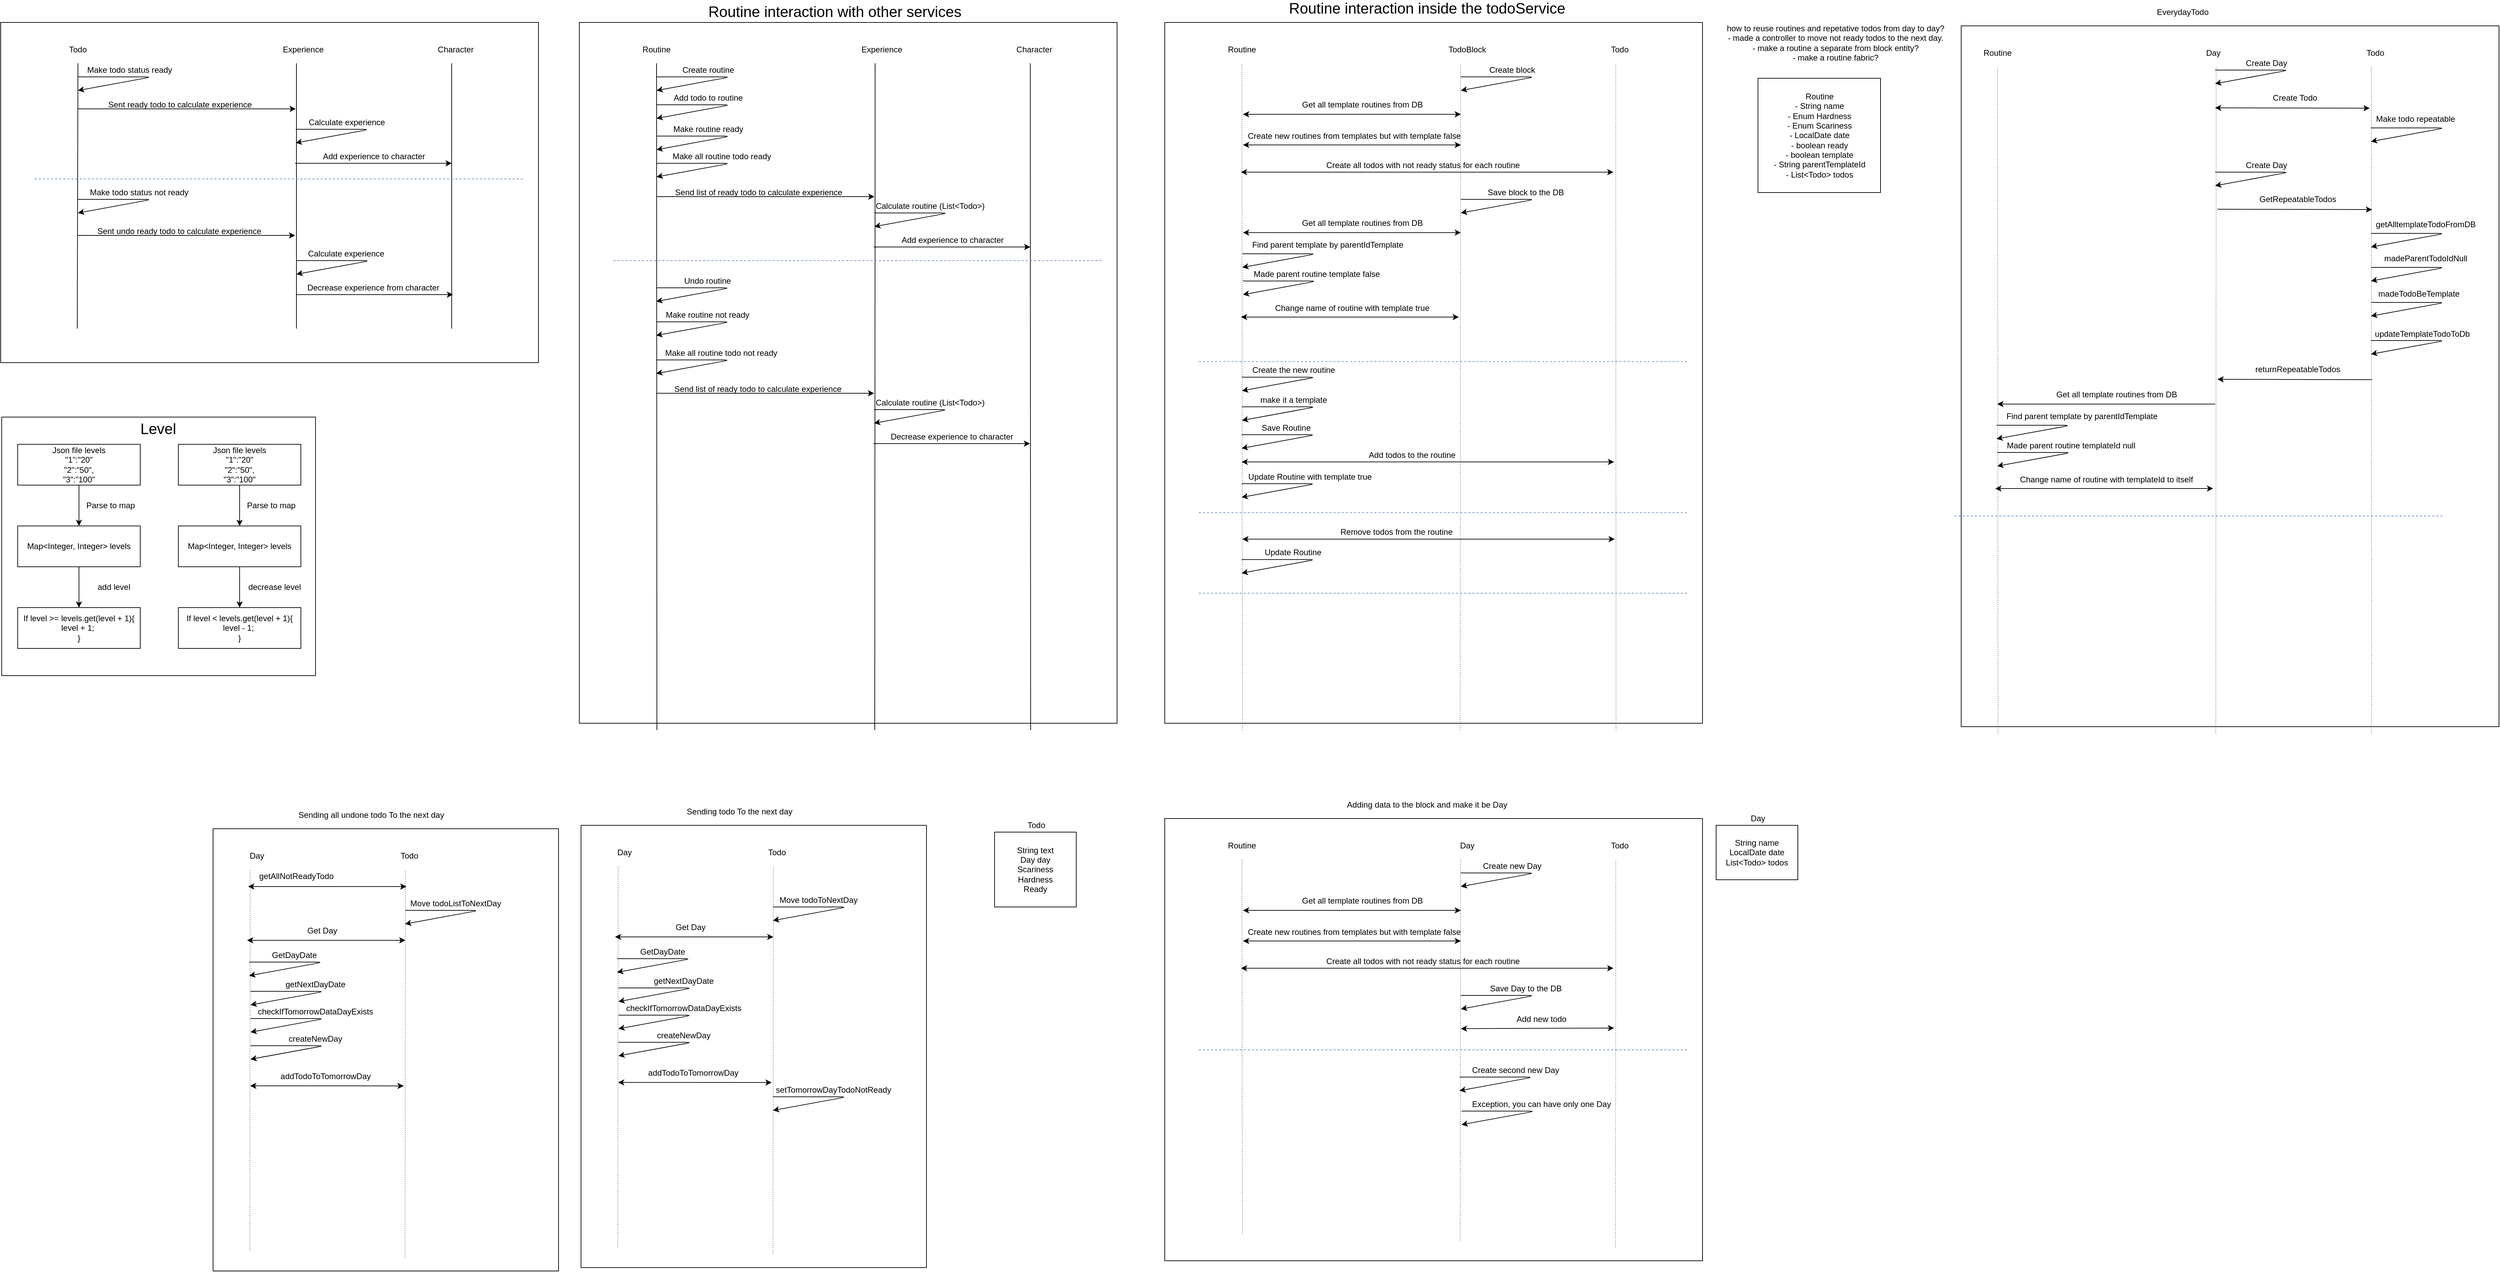 <mxfile version="12.9.5" type="github">
  <diagram id="72BcZR0rlZjfZ5FAyjgI" name="Page-1">
    <mxGraphModel dx="8110" dy="4060" grid="1" gridSize="10" guides="1" tooltips="1" connect="1" arrows="1" fold="1" page="1" pageScale="1" pageWidth="850" pageHeight="1100" math="0" shadow="0">
      <root>
        <mxCell id="0" />
        <mxCell id="1" parent="0" />
        <mxCell id="xvMoqlMjp2rzaihJ2d3--21" value="" style="rounded=0;whiteSpace=wrap;html=1;" parent="1" vertex="1">
          <mxGeometry x="-818.5" y="620" width="461" height="380" as="geometry" />
        </mxCell>
        <mxCell id="khnz0ugkUXOLGg5roT6c-28" value="" style="rounded=0;whiteSpace=wrap;html=1;" parent="1" vertex="1">
          <mxGeometry x="-820" y="40" width="790" height="500" as="geometry" />
        </mxCell>
        <mxCell id="khnz0ugkUXOLGg5roT6c-2" value="" style="endArrow=none;html=1;" parent="1" edge="1">
          <mxGeometry width="50" height="50" relative="1" as="geometry">
            <mxPoint x="-707.5" y="490" as="sourcePoint" />
            <mxPoint x="-706.5" y="100" as="targetPoint" />
          </mxGeometry>
        </mxCell>
        <mxCell id="khnz0ugkUXOLGg5roT6c-3" value="" style="endArrow=none;html=1;" parent="1" edge="1">
          <mxGeometry width="50" height="50" relative="1" as="geometry">
            <mxPoint x="-385.5" y="490" as="sourcePoint" />
            <mxPoint x="-385.5" y="100" as="targetPoint" />
            <Array as="points">
              <mxPoint x="-385.5" y="247" />
            </Array>
          </mxGeometry>
        </mxCell>
        <mxCell id="khnz0ugkUXOLGg5roT6c-4" value="Todo" style="text;html=1;align=center;verticalAlign=middle;resizable=0;points=[];autosize=1;" parent="1" vertex="1">
          <mxGeometry x="-727.5" y="70" width="40" height="20" as="geometry" />
        </mxCell>
        <mxCell id="khnz0ugkUXOLGg5roT6c-5" value="Experience" style="text;html=1;align=center;verticalAlign=middle;resizable=0;points=[];autosize=1;" parent="1" vertex="1">
          <mxGeometry x="-416.5" y="70" width="80" height="20" as="geometry" />
        </mxCell>
        <mxCell id="khnz0ugkUXOLGg5roT6c-6" value="" style="endArrow=classic;html=1;" parent="1" edge="1">
          <mxGeometry width="50" height="50" relative="1" as="geometry">
            <mxPoint x="-706.5" y="167" as="sourcePoint" />
            <mxPoint x="-386.5" y="167" as="targetPoint" />
          </mxGeometry>
        </mxCell>
        <mxCell id="khnz0ugkUXOLGg5roT6c-7" value="Sent ready todo to calculate experience" style="text;html=1;align=center;verticalAlign=middle;resizable=0;points=[];autosize=1;" parent="1" vertex="1">
          <mxGeometry x="-672.5" y="151" width="230" height="20" as="geometry" />
        </mxCell>
        <mxCell id="khnz0ugkUXOLGg5roT6c-8" value="" style="endArrow=classic;html=1;" parent="1" edge="1">
          <mxGeometry width="50" height="50" relative="1" as="geometry">
            <mxPoint x="-386.5" y="197" as="sourcePoint" />
            <mxPoint x="-386.5" y="217" as="targetPoint" />
            <Array as="points">
              <mxPoint x="-277.5" y="197" />
            </Array>
          </mxGeometry>
        </mxCell>
        <mxCell id="khnz0ugkUXOLGg5roT6c-9" value="" style="endArrow=none;html=1;" parent="1" edge="1">
          <mxGeometry width="50" height="50" relative="1" as="geometry">
            <mxPoint x="-157.5" y="490" as="sourcePoint" />
            <mxPoint x="-157.5" y="100" as="targetPoint" />
            <Array as="points">
              <mxPoint x="-157.5" y="247" />
            </Array>
          </mxGeometry>
        </mxCell>
        <mxCell id="khnz0ugkUXOLGg5roT6c-10" value="Character" style="text;html=1;align=center;verticalAlign=middle;resizable=0;points=[];autosize=1;" parent="1" vertex="1">
          <mxGeometry x="-187.5" y="70" width="70" height="20" as="geometry" />
        </mxCell>
        <mxCell id="khnz0ugkUXOLGg5roT6c-11" value="Calculate experience" style="text;html=1;align=center;verticalAlign=middle;resizable=0;points=[];autosize=1;" parent="1" vertex="1">
          <mxGeometry x="-377.5" y="177" width="130" height="20" as="geometry" />
        </mxCell>
        <mxCell id="khnz0ugkUXOLGg5roT6c-12" value="" style="endArrow=classic;html=1;" parent="1" edge="1">
          <mxGeometry width="50" height="50" relative="1" as="geometry">
            <mxPoint x="-387.5" y="247" as="sourcePoint" />
            <mxPoint x="-157.5" y="247" as="targetPoint" />
          </mxGeometry>
        </mxCell>
        <mxCell id="khnz0ugkUXOLGg5roT6c-13" value="Add experience to character" style="text;html=1;align=center;verticalAlign=middle;resizable=0;points=[];autosize=1;" parent="1" vertex="1">
          <mxGeometry x="-357.5" y="227" width="170" height="20" as="geometry" />
        </mxCell>
        <mxCell id="khnz0ugkUXOLGg5roT6c-14" value="" style="endArrow=classic;html=1;" parent="1" edge="1">
          <mxGeometry width="50" height="50" relative="1" as="geometry">
            <mxPoint x="-707.5" y="353" as="sourcePoint" />
            <mxPoint x="-387.5" y="353" as="targetPoint" />
          </mxGeometry>
        </mxCell>
        <mxCell id="khnz0ugkUXOLGg5roT6c-15" value="Sent undo ready todo to calculate experience" style="text;html=1;align=center;verticalAlign=middle;resizable=0;points=[];autosize=1;" parent="1" vertex="1">
          <mxGeometry x="-688.5" y="337" width="260" height="20" as="geometry" />
        </mxCell>
        <mxCell id="khnz0ugkUXOLGg5roT6c-16" value="" style="endArrow=classic;html=1;" parent="1" edge="1">
          <mxGeometry width="50" height="50" relative="1" as="geometry">
            <mxPoint x="-385.5" y="390" as="sourcePoint" />
            <mxPoint x="-385.5" y="410" as="targetPoint" />
            <Array as="points">
              <mxPoint x="-276.5" y="390" />
            </Array>
          </mxGeometry>
        </mxCell>
        <mxCell id="khnz0ugkUXOLGg5roT6c-17" value="Calculate experience" style="text;html=1;align=center;verticalAlign=middle;resizable=0;points=[];autosize=1;" parent="1" vertex="1">
          <mxGeometry x="-378.5" y="370" width="130" height="20" as="geometry" />
        </mxCell>
        <mxCell id="khnz0ugkUXOLGg5roT6c-18" value="" style="endArrow=classic;html=1;" parent="1" edge="1">
          <mxGeometry width="50" height="50" relative="1" as="geometry">
            <mxPoint x="-386.5" y="440" as="sourcePoint" />
            <mxPoint x="-155.5" y="440" as="targetPoint" />
          </mxGeometry>
        </mxCell>
        <mxCell id="khnz0ugkUXOLGg5roT6c-19" value="Decrease experience from character" style="text;html=1;align=center;verticalAlign=middle;resizable=0;points=[];autosize=1;" parent="1" vertex="1">
          <mxGeometry x="-378.5" y="420" width="210" height="20" as="geometry" />
        </mxCell>
        <mxCell id="khnz0ugkUXOLGg5roT6c-20" value="Make todo status ready" style="text;html=1;align=center;verticalAlign=middle;resizable=0;points=[];autosize=1;" parent="1" vertex="1">
          <mxGeometry x="-701.5" y="100" width="140" height="20" as="geometry" />
        </mxCell>
        <mxCell id="khnz0ugkUXOLGg5roT6c-21" value="" style="endArrow=classic;html=1;" parent="1" edge="1">
          <mxGeometry width="50" height="50" relative="1" as="geometry">
            <mxPoint x="-706.5" y="120" as="sourcePoint" />
            <mxPoint x="-706.5" y="140" as="targetPoint" />
            <Array as="points">
              <mxPoint x="-597.5" y="120" />
            </Array>
          </mxGeometry>
        </mxCell>
        <mxCell id="khnz0ugkUXOLGg5roT6c-22" value="Make todo status not ready" style="text;html=1;align=center;verticalAlign=middle;resizable=0;points=[];autosize=1;" parent="1" vertex="1">
          <mxGeometry x="-697.5" y="280" width="160" height="20" as="geometry" />
        </mxCell>
        <mxCell id="khnz0ugkUXOLGg5roT6c-23" value="" style="endArrow=classic;html=1;" parent="1" edge="1">
          <mxGeometry width="50" height="50" relative="1" as="geometry">
            <mxPoint x="-706.5" y="300" as="sourcePoint" />
            <mxPoint x="-706.5" y="320" as="targetPoint" />
            <Array as="points">
              <mxPoint x="-597.5" y="300" />
            </Array>
          </mxGeometry>
        </mxCell>
        <mxCell id="khnz0ugkUXOLGg5roT6c-24" value="" style="endArrow=none;dashed=1;html=1;fillColor=#dae8fc;strokeColor=#6c8ebf;" parent="1" edge="1">
          <mxGeometry width="50" height="50" relative="1" as="geometry">
            <mxPoint x="-770" y="270" as="sourcePoint" />
            <mxPoint x="-50" y="270" as="targetPoint" />
          </mxGeometry>
        </mxCell>
        <mxCell id="xvMoqlMjp2rzaihJ2d3--9" value="" style="edgeStyle=orthogonalEdgeStyle;rounded=0;orthogonalLoop=1;jettySize=auto;html=1;" parent="1" source="xvMoqlMjp2rzaihJ2d3--1" target="xvMoqlMjp2rzaihJ2d3--5" edge="1">
          <mxGeometry relative="1" as="geometry" />
        </mxCell>
        <mxCell id="xvMoqlMjp2rzaihJ2d3--1" value="Map&amp;lt;Integer, Integer&amp;gt; levels" style="rounded=0;whiteSpace=wrap;html=1;" parent="1" vertex="1">
          <mxGeometry x="-795" y="780" width="180" height="60" as="geometry" />
        </mxCell>
        <mxCell id="xvMoqlMjp2rzaihJ2d3--4" value="&lt;font style=&quot;font-size: 22px&quot;&gt;Level&lt;/font&gt;" style="text;html=1;align=center;verticalAlign=middle;resizable=0;points=[];autosize=1;" parent="1" vertex="1">
          <mxGeometry x="-624" y="628" width="70" height="20" as="geometry" />
        </mxCell>
        <mxCell id="xvMoqlMjp2rzaihJ2d3--5" value="If level &amp;gt;= levels.get(level + 1){&lt;br&gt;level + 1;&amp;nbsp;&lt;br&gt;}" style="rounded=0;whiteSpace=wrap;html=1;" parent="1" vertex="1">
          <mxGeometry x="-795" y="900" width="180" height="60" as="geometry" />
        </mxCell>
        <mxCell id="xvMoqlMjp2rzaihJ2d3--7" value="" style="edgeStyle=orthogonalEdgeStyle;rounded=0;orthogonalLoop=1;jettySize=auto;html=1;" parent="1" source="xvMoqlMjp2rzaihJ2d3--6" target="xvMoqlMjp2rzaihJ2d3--1" edge="1">
          <mxGeometry relative="1" as="geometry" />
        </mxCell>
        <mxCell id="xvMoqlMjp2rzaihJ2d3--6" value="Json file levels&lt;br&gt;&quot;1&quot;:&quot;20&quot;&lt;br&gt;&quot;2&quot;:&quot;50&quot;,&lt;br&gt;&quot;3&quot;:&quot;100&quot;" style="rounded=0;whiteSpace=wrap;html=1;" parent="1" vertex="1">
          <mxGeometry x="-795" y="660" width="180" height="60" as="geometry" />
        </mxCell>
        <mxCell id="xvMoqlMjp2rzaihJ2d3--8" value="Parse to map" style="text;html=1;align=center;verticalAlign=middle;resizable=0;points=[];autosize=1;" parent="1" vertex="1">
          <mxGeometry x="-704.5" y="740" width="90" height="20" as="geometry" />
        </mxCell>
        <mxCell id="xvMoqlMjp2rzaihJ2d3--11" value="add level" style="text;html=1;align=center;verticalAlign=middle;resizable=0;points=[];autosize=1;" parent="1" vertex="1">
          <mxGeometry x="-684" y="860" width="60" height="20" as="geometry" />
        </mxCell>
        <mxCell id="xvMoqlMjp2rzaihJ2d3--12" value="" style="edgeStyle=orthogonalEdgeStyle;rounded=0;orthogonalLoop=1;jettySize=auto;html=1;" parent="1" source="xvMoqlMjp2rzaihJ2d3--13" target="xvMoqlMjp2rzaihJ2d3--15" edge="1">
          <mxGeometry relative="1" as="geometry" />
        </mxCell>
        <mxCell id="xvMoqlMjp2rzaihJ2d3--13" value="Map&amp;lt;Integer, Integer&amp;gt; levels" style="rounded=0;whiteSpace=wrap;html=1;" parent="1" vertex="1">
          <mxGeometry x="-559" y="780" width="180" height="60" as="geometry" />
        </mxCell>
        <mxCell id="xvMoqlMjp2rzaihJ2d3--15" value="If level &amp;lt; levels.get(level + 1){&lt;br&gt;level - 1;&amp;nbsp;&lt;br&gt;}" style="rounded=0;whiteSpace=wrap;html=1;" parent="1" vertex="1">
          <mxGeometry x="-559" y="900" width="180" height="60" as="geometry" />
        </mxCell>
        <mxCell id="xvMoqlMjp2rzaihJ2d3--16" value="" style="edgeStyle=orthogonalEdgeStyle;rounded=0;orthogonalLoop=1;jettySize=auto;html=1;" parent="1" source="xvMoqlMjp2rzaihJ2d3--17" target="xvMoqlMjp2rzaihJ2d3--13" edge="1">
          <mxGeometry relative="1" as="geometry" />
        </mxCell>
        <mxCell id="xvMoqlMjp2rzaihJ2d3--17" value="Json file levels&lt;br&gt;&quot;1&quot;:&quot;20&quot;&lt;br&gt;&quot;2&quot;:&quot;50&quot;,&lt;br&gt;&quot;3&quot;:&quot;100&quot;" style="rounded=0;whiteSpace=wrap;html=1;" parent="1" vertex="1">
          <mxGeometry x="-559" y="660" width="180" height="60" as="geometry" />
        </mxCell>
        <mxCell id="xvMoqlMjp2rzaihJ2d3--18" value="Parse to map" style="text;html=1;align=center;verticalAlign=middle;resizable=0;points=[];autosize=1;" parent="1" vertex="1">
          <mxGeometry x="-468.5" y="740" width="90" height="20" as="geometry" />
        </mxCell>
        <mxCell id="xvMoqlMjp2rzaihJ2d3--19" value="decrease level" style="text;html=1;align=center;verticalAlign=middle;resizable=0;points=[];autosize=1;" parent="1" vertex="1">
          <mxGeometry x="-463" y="860" width="90" height="20" as="geometry" />
        </mxCell>
        <mxCell id="xvMoqlMjp2rzaihJ2d3--22" value="&lt;div&gt;how to reuse routines and repetative todos from day to day? &lt;br&gt;&lt;/div&gt;&lt;div&gt;- made a controller to move not ready todos to the next day.&lt;/div&gt;&lt;div&gt;- make a routine a separate from block entity? &lt;br&gt;&lt;/div&gt;&lt;div&gt;- make a routine fabric? &lt;br&gt;&lt;/div&gt;" style="text;html=1;align=center;verticalAlign=middle;resizable=0;points=[];autosize=1;" parent="1" vertex="1">
          <mxGeometry x="1710" y="40" width="330" height="60" as="geometry" />
        </mxCell>
        <mxCell id="MWekD1bT6eHtkvow1qM9-3" value="" style="rounded=0;whiteSpace=wrap;html=1;" parent="1" vertex="1">
          <mxGeometry x="30" y="40" width="790" height="1030" as="geometry" />
        </mxCell>
        <mxCell id="MWekD1bT6eHtkvow1qM9-4" value="" style="endArrow=none;html=1;" parent="1" edge="1">
          <mxGeometry width="50" height="50" relative="1" as="geometry">
            <mxPoint x="144" y="1080" as="sourcePoint" />
            <mxPoint x="143.5" y="100" as="targetPoint" />
          </mxGeometry>
        </mxCell>
        <mxCell id="MWekD1bT6eHtkvow1qM9-5" value="" style="endArrow=none;html=1;" parent="1" edge="1">
          <mxGeometry width="50" height="50" relative="1" as="geometry">
            <mxPoint x="464" y="1080" as="sourcePoint" />
            <mxPoint x="464.5" y="100" as="targetPoint" />
            <Array as="points">
              <mxPoint x="464.5" y="247" />
            </Array>
          </mxGeometry>
        </mxCell>
        <mxCell id="MWekD1bT6eHtkvow1qM9-6" value="Routine" style="text;html=1;align=center;verticalAlign=middle;resizable=0;points=[];autosize=1;" parent="1" vertex="1">
          <mxGeometry x="112.5" y="70" width="60" height="20" as="geometry" />
        </mxCell>
        <mxCell id="MWekD1bT6eHtkvow1qM9-7" value="Experience" style="text;html=1;align=center;verticalAlign=middle;resizable=0;points=[];autosize=1;" parent="1" vertex="1">
          <mxGeometry x="433.5" y="70" width="80" height="20" as="geometry" />
        </mxCell>
        <mxCell id="MWekD1bT6eHtkvow1qM9-8" value="" style="endArrow=classic;html=1;" parent="1" edge="1">
          <mxGeometry width="50" height="50" relative="1" as="geometry">
            <mxPoint x="143.5" y="296" as="sourcePoint" />
            <mxPoint x="463.5" y="296" as="targetPoint" />
          </mxGeometry>
        </mxCell>
        <mxCell id="MWekD1bT6eHtkvow1qM9-9" value="Send list of ready todo to calculate experience" style="text;html=1;align=center;verticalAlign=middle;resizable=0;points=[];autosize=1;" parent="1" vertex="1">
          <mxGeometry x="167.5" y="280" width="250" height="20" as="geometry" />
        </mxCell>
        <mxCell id="MWekD1bT6eHtkvow1qM9-10" value="" style="endArrow=classic;html=1;" parent="1" edge="1">
          <mxGeometry width="50" height="50" relative="1" as="geometry">
            <mxPoint x="463.5" y="320" as="sourcePoint" />
            <mxPoint x="463.5" y="340" as="targetPoint" />
            <Array as="points">
              <mxPoint x="572.5" y="320" />
            </Array>
          </mxGeometry>
        </mxCell>
        <mxCell id="MWekD1bT6eHtkvow1qM9-11" value="" style="endArrow=none;html=1;" parent="1" edge="1">
          <mxGeometry width="50" height="50" relative="1" as="geometry">
            <mxPoint x="693" y="1080" as="sourcePoint" />
            <mxPoint x="692.5" y="100" as="targetPoint" />
            <Array as="points">
              <mxPoint x="692.5" y="247" />
            </Array>
          </mxGeometry>
        </mxCell>
        <mxCell id="MWekD1bT6eHtkvow1qM9-12" value="Character" style="text;html=1;align=center;verticalAlign=middle;resizable=0;points=[];autosize=1;" parent="1" vertex="1">
          <mxGeometry x="662.5" y="70" width="70" height="20" as="geometry" />
        </mxCell>
        <mxCell id="MWekD1bT6eHtkvow1qM9-13" value="Calculate routine (List&amp;lt;Todo&amp;gt;)" style="text;html=1;align=center;verticalAlign=middle;resizable=0;points=[];autosize=1;" parent="1" vertex="1">
          <mxGeometry x="460" y="300" width="170" height="20" as="geometry" />
        </mxCell>
        <mxCell id="MWekD1bT6eHtkvow1qM9-14" value="" style="endArrow=classic;html=1;" parent="1" edge="1">
          <mxGeometry width="50" height="50" relative="1" as="geometry">
            <mxPoint x="462.5" y="370" as="sourcePoint" />
            <mxPoint x="692.5" y="370" as="targetPoint" />
          </mxGeometry>
        </mxCell>
        <mxCell id="MWekD1bT6eHtkvow1qM9-15" value="Add experience to character" style="text;html=1;align=center;verticalAlign=middle;resizable=0;points=[];autosize=1;" parent="1" vertex="1">
          <mxGeometry x="492.5" y="350" width="170" height="20" as="geometry" />
        </mxCell>
        <mxCell id="MWekD1bT6eHtkvow1qM9-22" value="Create routine" style="text;html=1;align=center;verticalAlign=middle;resizable=0;points=[];autosize=1;" parent="1" vertex="1">
          <mxGeometry x="173.5" y="100" width="90" height="20" as="geometry" />
        </mxCell>
        <mxCell id="MWekD1bT6eHtkvow1qM9-23" value="" style="endArrow=classic;html=1;" parent="1" edge="1">
          <mxGeometry width="50" height="50" relative="1" as="geometry">
            <mxPoint x="143.5" y="120" as="sourcePoint" />
            <mxPoint x="143.5" y="140" as="targetPoint" />
            <Array as="points">
              <mxPoint x="252.5" y="120" />
            </Array>
          </mxGeometry>
        </mxCell>
        <mxCell id="MWekD1bT6eHtkvow1qM9-27" value="Add todo to routine" style="text;html=1;align=center;verticalAlign=middle;resizable=0;points=[];autosize=1;" parent="1" vertex="1">
          <mxGeometry x="163.5" y="141" width="110" height="20" as="geometry" />
        </mxCell>
        <mxCell id="MWekD1bT6eHtkvow1qM9-28" value="" style="endArrow=classic;html=1;" parent="1" edge="1">
          <mxGeometry width="50" height="50" relative="1" as="geometry">
            <mxPoint x="143.5" y="161" as="sourcePoint" />
            <mxPoint x="143.5" y="181" as="targetPoint" />
            <Array as="points">
              <mxPoint x="252.5" y="161" />
            </Array>
          </mxGeometry>
        </mxCell>
        <mxCell id="MWekD1bT6eHtkvow1qM9-29" value="Make routine ready" style="text;html=1;align=center;verticalAlign=middle;resizable=0;points=[];autosize=1;" parent="1" vertex="1">
          <mxGeometry x="163.5" y="187" width="110" height="20" as="geometry" />
        </mxCell>
        <mxCell id="MWekD1bT6eHtkvow1qM9-30" value="" style="endArrow=classic;html=1;" parent="1" edge="1">
          <mxGeometry width="50" height="50" relative="1" as="geometry">
            <mxPoint x="143.5" y="207" as="sourcePoint" />
            <mxPoint x="143.5" y="227" as="targetPoint" />
            <Array as="points">
              <mxPoint x="252.5" y="207" />
            </Array>
          </mxGeometry>
        </mxCell>
        <mxCell id="MWekD1bT6eHtkvow1qM9-31" value="" style="endArrow=classic;html=1;" parent="1" edge="1">
          <mxGeometry width="50" height="50" relative="1" as="geometry">
            <mxPoint x="143.5" y="247" as="sourcePoint" />
            <mxPoint x="143.5" y="267" as="targetPoint" />
            <Array as="points">
              <mxPoint x="252.5" y="247" />
            </Array>
          </mxGeometry>
        </mxCell>
        <mxCell id="MWekD1bT6eHtkvow1qM9-32" value="Make all routine todo ready" style="text;html=1;align=center;verticalAlign=middle;resizable=0;points=[];autosize=1;" parent="1" vertex="1">
          <mxGeometry x="163.5" y="227" width="150" height="20" as="geometry" />
        </mxCell>
        <mxCell id="MWekD1bT6eHtkvow1qM9-37" value="" style="endArrow=none;dashed=1;html=1;fillColor=#dae8fc;strokeColor=#6c8ebf;" parent="1" edge="1">
          <mxGeometry width="50" height="50" relative="1" as="geometry">
            <mxPoint x="80" y="390" as="sourcePoint" />
            <mxPoint x="800" y="390" as="targetPoint" />
          </mxGeometry>
        </mxCell>
        <mxCell id="MWekD1bT6eHtkvow1qM9-42" value="" style="endArrow=classic;html=1;" parent="1" edge="1">
          <mxGeometry width="50" height="50" relative="1" as="geometry">
            <mxPoint x="143" y="585" as="sourcePoint" />
            <mxPoint x="463" y="585" as="targetPoint" />
          </mxGeometry>
        </mxCell>
        <mxCell id="MWekD1bT6eHtkvow1qM9-43" value="Send list of ready todo to calculate experience" style="text;html=1;align=center;verticalAlign=middle;resizable=0;points=[];autosize=1;" parent="1" vertex="1">
          <mxGeometry x="167" y="569" width="250" height="20" as="geometry" />
        </mxCell>
        <mxCell id="MWekD1bT6eHtkvow1qM9-44" value="" style="endArrow=classic;html=1;" parent="1" edge="1">
          <mxGeometry width="50" height="50" relative="1" as="geometry">
            <mxPoint x="463" y="609" as="sourcePoint" />
            <mxPoint x="463" y="629" as="targetPoint" />
            <Array as="points">
              <mxPoint x="572" y="609" />
            </Array>
          </mxGeometry>
        </mxCell>
        <mxCell id="MWekD1bT6eHtkvow1qM9-45" value="Calculate routine (List&amp;lt;Todo&amp;gt;)" style="text;html=1;align=center;verticalAlign=middle;resizable=0;points=[];autosize=1;" parent="1" vertex="1">
          <mxGeometry x="459.5" y="589" width="170" height="20" as="geometry" />
        </mxCell>
        <mxCell id="MWekD1bT6eHtkvow1qM9-46" value="" style="endArrow=classic;html=1;" parent="1" edge="1">
          <mxGeometry width="50" height="50" relative="1" as="geometry">
            <mxPoint x="462" y="659" as="sourcePoint" />
            <mxPoint x="692" y="659" as="targetPoint" />
          </mxGeometry>
        </mxCell>
        <mxCell id="MWekD1bT6eHtkvow1qM9-47" value="Decrease experience to character" style="text;html=1;align=center;verticalAlign=middle;resizable=0;points=[];autosize=1;" parent="1" vertex="1">
          <mxGeometry x="482" y="639" width="190" height="20" as="geometry" />
        </mxCell>
        <mxCell id="MWekD1bT6eHtkvow1qM9-48" value="Undo routine" style="text;html=1;align=center;verticalAlign=middle;resizable=0;points=[];autosize=1;" parent="1" vertex="1">
          <mxGeometry x="178" y="410" width="80" height="20" as="geometry" />
        </mxCell>
        <mxCell id="MWekD1bT6eHtkvow1qM9-49" value="" style="endArrow=classic;html=1;" parent="1" edge="1">
          <mxGeometry width="50" height="50" relative="1" as="geometry">
            <mxPoint x="143" y="430" as="sourcePoint" />
            <mxPoint x="143" y="450" as="targetPoint" />
            <Array as="points">
              <mxPoint x="252" y="430" />
            </Array>
          </mxGeometry>
        </mxCell>
        <mxCell id="MWekD1bT6eHtkvow1qM9-52" value="Make routine not ready" style="text;html=1;align=center;verticalAlign=middle;resizable=0;points=[];autosize=1;" parent="1" vertex="1">
          <mxGeometry x="153" y="460" width="130" height="20" as="geometry" />
        </mxCell>
        <mxCell id="MWekD1bT6eHtkvow1qM9-53" value="" style="endArrow=classic;html=1;" parent="1" edge="1">
          <mxGeometry width="50" height="50" relative="1" as="geometry">
            <mxPoint x="143" y="480" as="sourcePoint" />
            <mxPoint x="143" y="500" as="targetPoint" />
            <Array as="points">
              <mxPoint x="252" y="480" />
            </Array>
          </mxGeometry>
        </mxCell>
        <mxCell id="MWekD1bT6eHtkvow1qM9-54" value="" style="endArrow=classic;html=1;" parent="1" edge="1">
          <mxGeometry width="50" height="50" relative="1" as="geometry">
            <mxPoint x="143" y="536" as="sourcePoint" />
            <mxPoint x="143" y="556" as="targetPoint" />
            <Array as="points">
              <mxPoint x="252" y="536" />
            </Array>
          </mxGeometry>
        </mxCell>
        <mxCell id="MWekD1bT6eHtkvow1qM9-55" value="Make all routine todo not ready" style="text;html=1;align=center;verticalAlign=middle;resizable=0;points=[];autosize=1;" parent="1" vertex="1">
          <mxGeometry x="153" y="516" width="170" height="20" as="geometry" />
        </mxCell>
        <mxCell id="wB2bhxwX2nH6gLjDxcvd-1" value="&lt;div&gt;Routine&lt;/div&gt;&lt;div&gt;- String name&lt;/div&gt;&lt;div&gt;- Enum Hardness&lt;/div&gt;&lt;div&gt;- Enum Scariness&lt;/div&gt;&lt;div&gt;- LocalDate date&lt;br&gt;&lt;/div&gt;&lt;div&gt;- boolean ready&lt;/div&gt;&lt;div&gt;- boolean template&lt;/div&gt;&lt;div&gt;- String parentTemplateId&lt;br&gt;&lt;/div&gt;&lt;div&gt;- List&amp;lt;Todo&amp;gt; todos&lt;br&gt;&lt;/div&gt;" style="rounded=0;whiteSpace=wrap;html=1;" vertex="1" parent="1">
          <mxGeometry x="1761.5" y="122" width="180" height="168" as="geometry" />
        </mxCell>
        <mxCell id="wB2bhxwX2nH6gLjDxcvd-2" value="" style="rounded=0;whiteSpace=wrap;html=1;" vertex="1" parent="1">
          <mxGeometry x="890" y="40" width="790" height="1030" as="geometry" />
        </mxCell>
        <mxCell id="wB2bhxwX2nH6gLjDxcvd-3" value="" style="endArrow=none;html=1;fillColor=#f5f5f5;strokeColor=#666666;dashed=1;dashPattern=1 2;" edge="1" parent="1">
          <mxGeometry width="50" height="50" relative="1" as="geometry">
            <mxPoint x="1004" y="1080" as="sourcePoint" />
            <mxPoint x="1003.5" y="100.0" as="targetPoint" />
          </mxGeometry>
        </mxCell>
        <mxCell id="wB2bhxwX2nH6gLjDxcvd-4" value="" style="endArrow=none;html=1;fillColor=#f5f5f5;strokeColor=#666666;dashed=1;dashPattern=1 2;" edge="1" parent="1">
          <mxGeometry width="50" height="50" relative="1" as="geometry">
            <mxPoint x="1324" y="1080" as="sourcePoint" />
            <mxPoint x="1324.5" y="100.0" as="targetPoint" />
            <Array as="points">
              <mxPoint x="1324.5" y="247" />
            </Array>
          </mxGeometry>
        </mxCell>
        <mxCell id="wB2bhxwX2nH6gLjDxcvd-5" value="Routine" style="text;html=1;align=center;verticalAlign=middle;resizable=0;points=[];autosize=1;" vertex="1" parent="1">
          <mxGeometry x="972.5" y="70" width="60" height="20" as="geometry" />
        </mxCell>
        <mxCell id="wB2bhxwX2nH6gLjDxcvd-6" value="TodoBlock" style="text;html=1;align=center;verticalAlign=middle;resizable=0;points=[];autosize=1;" vertex="1" parent="1">
          <mxGeometry x="1298.5" y="70" width="70" height="20" as="geometry" />
        </mxCell>
        <mxCell id="wB2bhxwX2nH6gLjDxcvd-10" value="" style="endArrow=none;html=1;fillColor=#f5f5f5;strokeColor=#666666;dashed=1;dashPattern=1 2;" edge="1" parent="1">
          <mxGeometry width="50" height="50" relative="1" as="geometry">
            <mxPoint x="1553" y="1080" as="sourcePoint" />
            <mxPoint x="1552.5" y="100.0" as="targetPoint" />
            <Array as="points">
              <mxPoint x="1552.5" y="247" />
            </Array>
          </mxGeometry>
        </mxCell>
        <mxCell id="wB2bhxwX2nH6gLjDxcvd-11" value="Todo" style="text;html=1;align=center;verticalAlign=middle;resizable=0;points=[];autosize=1;" vertex="1" parent="1">
          <mxGeometry x="1537.5" y="70" width="40" height="20" as="geometry" />
        </mxCell>
        <mxCell id="wB2bhxwX2nH6gLjDxcvd-16" value="" style="endArrow=classic;html=1;" edge="1" parent="1">
          <mxGeometry width="50" height="50" relative="1" as="geometry">
            <mxPoint x="1003.5" y="561.32" as="sourcePoint" />
            <mxPoint x="1003.5" y="581.32" as="targetPoint" />
            <Array as="points">
              <mxPoint x="1112.5" y="561.32" />
            </Array>
          </mxGeometry>
        </mxCell>
        <mxCell id="wB2bhxwX2nH6gLjDxcvd-17" value="Create the new routine" style="text;html=1;align=center;verticalAlign=middle;resizable=0;points=[];autosize=1;" vertex="1" parent="1">
          <mxGeometry x="1013.5" y="541.32" width="130" height="20" as="geometry" />
        </mxCell>
        <mxCell id="wB2bhxwX2nH6gLjDxcvd-22" value="Add todos to the routine" style="text;html=1;align=center;verticalAlign=middle;resizable=0;points=[];autosize=1;" vertex="1" parent="1">
          <mxGeometry x="1183" y="665.89" width="140" height="20" as="geometry" />
        </mxCell>
        <mxCell id="wB2bhxwX2nH6gLjDxcvd-23" value="" style="endArrow=none;dashed=1;html=1;fillColor=#dae8fc;strokeColor=#6c8ebf;" edge="1" parent="1">
          <mxGeometry width="50" height="50" relative="1" as="geometry">
            <mxPoint x="940" y="538.32" as="sourcePoint" />
            <mxPoint x="1660" y="538.32" as="targetPoint" />
          </mxGeometry>
        </mxCell>
        <mxCell id="wB2bhxwX2nH6gLjDxcvd-30" value="Save Routine" style="text;html=1;align=center;verticalAlign=middle;resizable=0;points=[];autosize=1;" vertex="1" parent="1">
          <mxGeometry x="1023" y="625.89" width="90" height="20" as="geometry" />
        </mxCell>
        <mxCell id="wB2bhxwX2nH6gLjDxcvd-31" value="" style="endArrow=classic;html=1;" edge="1" parent="1">
          <mxGeometry width="50" height="50" relative="1" as="geometry">
            <mxPoint x="1003" y="645.89" as="sourcePoint" />
            <mxPoint x="1003" y="665.89" as="targetPoint" />
            <Array as="points">
              <mxPoint x="1112" y="645.89" />
            </Array>
          </mxGeometry>
        </mxCell>
        <mxCell id="wB2bhxwX2nH6gLjDxcvd-32" value="Update Routine" style="text;html=1;align=center;verticalAlign=middle;resizable=0;points=[];autosize=1;" vertex="1" parent="1">
          <mxGeometry x="1028" y="809.32" width="100" height="20" as="geometry" />
        </mxCell>
        <mxCell id="wB2bhxwX2nH6gLjDxcvd-33" value="" style="endArrow=classic;html=1;" edge="1" parent="1">
          <mxGeometry width="50" height="50" relative="1" as="geometry">
            <mxPoint x="1003" y="829.32" as="sourcePoint" />
            <mxPoint x="1003" y="849.32" as="targetPoint" />
            <Array as="points">
              <mxPoint x="1112" y="829.32" />
            </Array>
          </mxGeometry>
        </mxCell>
        <mxCell id="wB2bhxwX2nH6gLjDxcvd-36" value="&lt;font style=&quot;font-size: 22px&quot;&gt;Routine interaction with other services&lt;/font&gt;" style="text;html=1;align=center;verticalAlign=middle;resizable=0;points=[];autosize=1;" vertex="1" parent="1">
          <mxGeometry x="210" y="15" width="390" height="20" as="geometry" />
        </mxCell>
        <mxCell id="wB2bhxwX2nH6gLjDxcvd-37" value="&lt;font style=&quot;font-size: 22px&quot;&gt;Routine interaction inside the todoService&lt;br&gt;&lt;/font&gt;" style="text;html=1;align=center;verticalAlign=middle;resizable=0;points=[];autosize=1;" vertex="1" parent="1">
          <mxGeometry x="1065" y="10" width="420" height="20" as="geometry" />
        </mxCell>
        <mxCell id="wB2bhxwX2nH6gLjDxcvd-38" value="" style="endArrow=classic;html=1;" edge="1" parent="1">
          <mxGeometry width="50" height="50" relative="1" as="geometry">
            <mxPoint x="1325" y="120.0" as="sourcePoint" />
            <mxPoint x="1325" y="140.0" as="targetPoint" />
            <Array as="points">
              <mxPoint x="1434" y="120" />
            </Array>
          </mxGeometry>
        </mxCell>
        <mxCell id="wB2bhxwX2nH6gLjDxcvd-39" value="Create block" style="text;html=1;align=center;verticalAlign=middle;resizable=0;points=[];autosize=1;" vertex="1" parent="1">
          <mxGeometry x="1360" y="100" width="80" height="20" as="geometry" />
        </mxCell>
        <mxCell id="wB2bhxwX2nH6gLjDxcvd-45" value="" style="endArrow=classic;html=1;startArrow=classic;startFill=1;" edge="1" parent="1">
          <mxGeometry width="50" height="50" relative="1" as="geometry">
            <mxPoint x="1325" y="220" as="sourcePoint" />
            <mxPoint x="1005" y="220" as="targetPoint" />
          </mxGeometry>
        </mxCell>
        <mxCell id="wB2bhxwX2nH6gLjDxcvd-47" value="Get all template routines from DB" style="text;html=1;align=center;verticalAlign=middle;resizable=0;points=[];autosize=1;" vertex="1" parent="1">
          <mxGeometry x="1085" y="151" width="190" height="20" as="geometry" />
        </mxCell>
        <mxCell id="wB2bhxwX2nH6gLjDxcvd-51" value="Create new routines from templates but with template false" style="text;html=1;align=center;verticalAlign=middle;resizable=0;points=[];autosize=1;" vertex="1" parent="1">
          <mxGeometry x="1008" y="197" width="320" height="20" as="geometry" />
        </mxCell>
        <mxCell id="wB2bhxwX2nH6gLjDxcvd-53" value="" style="endArrow=classic;html=1;" edge="1" parent="1">
          <mxGeometry width="50" height="50" relative="1" as="geometry">
            <mxPoint x="1325" y="300.0" as="sourcePoint" />
            <mxPoint x="1325" y="320.0" as="targetPoint" />
            <Array as="points">
              <mxPoint x="1434" y="300" />
            </Array>
          </mxGeometry>
        </mxCell>
        <mxCell id="wB2bhxwX2nH6gLjDxcvd-54" value="Save block to the DB" style="text;html=1;align=center;verticalAlign=middle;resizable=0;points=[];autosize=1;" vertex="1" parent="1">
          <mxGeometry x="1360" y="280" width="120" height="20" as="geometry" />
        </mxCell>
        <mxCell id="wB2bhxwX2nH6gLjDxcvd-57" value="" style="endArrow=none;dashed=1;html=1;fillColor=#dae8fc;strokeColor=#6c8ebf;" edge="1" parent="1">
          <mxGeometry width="50" height="50" relative="1" as="geometry">
            <mxPoint x="940" y="760.32" as="sourcePoint" />
            <mxPoint x="1660" y="760.32" as="targetPoint" />
          </mxGeometry>
        </mxCell>
        <mxCell id="wB2bhxwX2nH6gLjDxcvd-60" value="" style="endArrow=classic;html=1;startArrow=classic;startFill=1;" edge="1" parent="1">
          <mxGeometry width="50" height="50" relative="1" as="geometry">
            <mxPoint x="1551" y="799.32" as="sourcePoint" />
            <mxPoint x="1004" y="799.32" as="targetPoint" />
          </mxGeometry>
        </mxCell>
        <mxCell id="wB2bhxwX2nH6gLjDxcvd-62" value="" style="endArrow=classic;html=1;startArrow=classic;startFill=1;" edge="1" parent="1">
          <mxGeometry width="50" height="50" relative="1" as="geometry">
            <mxPoint x="1550" y="685.89" as="sourcePoint" />
            <mxPoint x="1003" y="685.89" as="targetPoint" />
          </mxGeometry>
        </mxCell>
        <mxCell id="wB2bhxwX2nH6gLjDxcvd-63" value="Remove todos from the routine" style="text;html=1;align=center;verticalAlign=middle;resizable=0;points=[];autosize=1;" vertex="1" parent="1">
          <mxGeometry x="1139.5" y="779.32" width="180" height="20" as="geometry" />
        </mxCell>
        <mxCell id="wB2bhxwX2nH6gLjDxcvd-66" value="" style="endArrow=classic;html=1;startArrow=classic;startFill=1;" edge="1" parent="1">
          <mxGeometry width="50" height="50" relative="1" as="geometry">
            <mxPoint x="1549" y="260" as="sourcePoint" />
            <mxPoint x="1002" y="260" as="targetPoint" />
          </mxGeometry>
        </mxCell>
        <mxCell id="wB2bhxwX2nH6gLjDxcvd-67" value="Create all todos with not ready status for each routine" style="text;html=1;align=center;verticalAlign=middle;resizable=0;points=[];autosize=1;" vertex="1" parent="1">
          <mxGeometry x="1124" y="240" width="290" height="20" as="geometry" />
        </mxCell>
        <mxCell id="wB2bhxwX2nH6gLjDxcvd-75" value="" style="endArrow=none;dashed=1;html=1;fillColor=#dae8fc;strokeColor=#6c8ebf;" edge="1" parent="1">
          <mxGeometry width="50" height="50" relative="1" as="geometry">
            <mxPoint x="940" y="878.82" as="sourcePoint" />
            <mxPoint x="1660" y="878.82" as="targetPoint" />
          </mxGeometry>
        </mxCell>
        <mxCell id="wB2bhxwX2nH6gLjDxcvd-78" value="Update Routine with template true" style="text;html=1;align=center;verticalAlign=middle;resizable=0;points=[];autosize=1;" vertex="1" parent="1">
          <mxGeometry x="1008" y="697.89" width="190" height="20" as="geometry" />
        </mxCell>
        <mxCell id="wB2bhxwX2nH6gLjDxcvd-79" value="" style="endArrow=classic;html=1;" edge="1" parent="1">
          <mxGeometry width="50" height="50" relative="1" as="geometry">
            <mxPoint x="1003" y="717.89" as="sourcePoint" />
            <mxPoint x="1003" y="737.89" as="targetPoint" />
            <Array as="points">
              <mxPoint x="1112" y="717.89" />
            </Array>
          </mxGeometry>
        </mxCell>
        <mxCell id="wB2bhxwX2nH6gLjDxcvd-80" value="" style="endArrow=classic;html=1;" edge="1" parent="1">
          <mxGeometry width="50" height="50" relative="1" as="geometry">
            <mxPoint x="1003.5" y="604.89" as="sourcePoint" />
            <mxPoint x="1003.5" y="624.89" as="targetPoint" />
            <Array as="points">
              <mxPoint x="1112.5" y="604.89" />
            </Array>
          </mxGeometry>
        </mxCell>
        <mxCell id="wB2bhxwX2nH6gLjDxcvd-81" value="make it a template" style="text;html=1;align=center;verticalAlign=middle;resizable=0;points=[];autosize=1;" vertex="1" parent="1">
          <mxGeometry x="1023.5" y="584.89" width="110" height="20" as="geometry" />
        </mxCell>
        <mxCell id="wB2bhxwX2nH6gLjDxcvd-82" value="" style="endArrow=classic;html=1;startArrow=classic;startFill=1;" edge="1" parent="1">
          <mxGeometry width="50" height="50" relative="1" as="geometry">
            <mxPoint x="1322" y="473" as="sourcePoint" />
            <mxPoint x="1002" y="473" as="targetPoint" />
          </mxGeometry>
        </mxCell>
        <mxCell id="wB2bhxwX2nH6gLjDxcvd-83" value="Change name of routine with template true" style="text;html=1;align=center;verticalAlign=middle;resizable=0;points=[];autosize=1;" vertex="1" parent="1">
          <mxGeometry x="1045" y="450" width="240" height="20" as="geometry" />
        </mxCell>
        <mxCell id="wB2bhxwX2nH6gLjDxcvd-84" value="" style="endArrow=classic;html=1;" edge="1" parent="1">
          <mxGeometry width="50" height="50" relative="1" as="geometry">
            <mxPoint x="1005" y="420.0" as="sourcePoint" />
            <mxPoint x="1005" y="440.0" as="targetPoint" />
            <Array as="points">
              <mxPoint x="1114" y="420" />
            </Array>
          </mxGeometry>
        </mxCell>
        <mxCell id="wB2bhxwX2nH6gLjDxcvd-85" value="Made parent routine template false" style="text;html=1;align=center;verticalAlign=middle;resizable=0;points=[];autosize=1;" vertex="1" parent="1">
          <mxGeometry x="1018" y="400" width="190" height="20" as="geometry" />
        </mxCell>
        <mxCell id="wB2bhxwX2nH6gLjDxcvd-86" value="" style="endArrow=classic;html=1;startArrow=classic;startFill=1;" edge="1" parent="1">
          <mxGeometry width="50" height="50" relative="1" as="geometry">
            <mxPoint x="1325" y="175" as="sourcePoint" />
            <mxPoint x="1005" y="175" as="targetPoint" />
          </mxGeometry>
        </mxCell>
        <mxCell id="wB2bhxwX2nH6gLjDxcvd-87" value="Get all template routines from DB" style="text;html=1;align=center;verticalAlign=middle;resizable=0;points=[];autosize=1;" vertex="1" parent="1">
          <mxGeometry x="1085" y="324.82" width="190" height="20" as="geometry" />
        </mxCell>
        <mxCell id="wB2bhxwX2nH6gLjDxcvd-88" value="" style="endArrow=classic;html=1;startArrow=classic;startFill=1;" edge="1" parent="1">
          <mxGeometry width="50" height="50" relative="1" as="geometry">
            <mxPoint x="1325" y="348.82" as="sourcePoint" />
            <mxPoint x="1005" y="348.82" as="targetPoint" />
          </mxGeometry>
        </mxCell>
        <mxCell id="wB2bhxwX2nH6gLjDxcvd-89" value="" style="endArrow=classic;html=1;" edge="1" parent="1">
          <mxGeometry width="50" height="50" relative="1" as="geometry">
            <mxPoint x="1004" y="380.0" as="sourcePoint" />
            <mxPoint x="1004" y="400.0" as="targetPoint" />
            <Array as="points">
              <mxPoint x="1113" y="380" />
            </Array>
          </mxGeometry>
        </mxCell>
        <mxCell id="wB2bhxwX2nH6gLjDxcvd-90" value="Find parent template by parentIdTemplate" style="text;html=1;align=center;verticalAlign=middle;resizable=0;points=[];autosize=1;" vertex="1" parent="1">
          <mxGeometry x="1013.5" y="357" width="230" height="20" as="geometry" />
        </mxCell>
        <mxCell id="wB2bhxwX2nH6gLjDxcvd-91" value="" style="rounded=0;whiteSpace=wrap;html=1;" vertex="1" parent="1">
          <mxGeometry x="890" y="1210" width="790" height="650" as="geometry" />
        </mxCell>
        <mxCell id="wB2bhxwX2nH6gLjDxcvd-92" value="" style="endArrow=none;html=1;fillColor=#f5f5f5;strokeColor=#666666;dashed=1;dashPattern=1 2;" edge="1" parent="1">
          <mxGeometry width="50" height="50" relative="1" as="geometry">
            <mxPoint x="1004" y="1820" as="sourcePoint" />
            <mxPoint x="1003.5" y="1270" as="targetPoint" />
          </mxGeometry>
        </mxCell>
        <mxCell id="wB2bhxwX2nH6gLjDxcvd-93" value="" style="endArrow=none;html=1;fillColor=#f5f5f5;strokeColor=#666666;dashed=1;dashPattern=1 2;" edge="1" parent="1">
          <mxGeometry width="50" height="50" relative="1" as="geometry">
            <mxPoint x="1324" y="1830" as="sourcePoint" />
            <mxPoint x="1324.5" y="1270" as="targetPoint" />
            <Array as="points">
              <mxPoint x="1324.5" y="1417" />
            </Array>
          </mxGeometry>
        </mxCell>
        <mxCell id="wB2bhxwX2nH6gLjDxcvd-94" value="Routine" style="text;html=1;align=center;verticalAlign=middle;resizable=0;points=[];autosize=1;" vertex="1" parent="1">
          <mxGeometry x="972.5" y="1240" width="60" height="20" as="geometry" />
        </mxCell>
        <mxCell id="wB2bhxwX2nH6gLjDxcvd-95" value="Day" style="text;html=1;align=center;verticalAlign=middle;resizable=0;points=[];autosize=1;" vertex="1" parent="1">
          <mxGeometry x="1313.5" y="1240" width="40" height="20" as="geometry" />
        </mxCell>
        <mxCell id="wB2bhxwX2nH6gLjDxcvd-96" value="" style="endArrow=none;html=1;fillColor=#f5f5f5;strokeColor=#666666;dashed=1;dashPattern=1 2;" edge="1" parent="1">
          <mxGeometry width="50" height="50" relative="1" as="geometry">
            <mxPoint x="1552" y="1840" as="sourcePoint" />
            <mxPoint x="1552.5" y="1270" as="targetPoint" />
            <Array as="points">
              <mxPoint x="1552.5" y="1417" />
            </Array>
          </mxGeometry>
        </mxCell>
        <mxCell id="wB2bhxwX2nH6gLjDxcvd-97" value="Todo" style="text;html=1;align=center;verticalAlign=middle;resizable=0;points=[];autosize=1;" vertex="1" parent="1">
          <mxGeometry x="1537.5" y="1240" width="40" height="20" as="geometry" />
        </mxCell>
        <mxCell id="wB2bhxwX2nH6gLjDxcvd-101" value="" style="endArrow=none;dashed=1;html=1;fillColor=#dae8fc;strokeColor=#6c8ebf;" edge="1" parent="1">
          <mxGeometry width="50" height="50" relative="1" as="geometry">
            <mxPoint x="940" y="1550.0" as="sourcePoint" />
            <mxPoint x="1660" y="1550.0" as="targetPoint" />
          </mxGeometry>
        </mxCell>
        <mxCell id="wB2bhxwX2nH6gLjDxcvd-106" value="Adding data to the block and make it be Day" style="text;html=1;align=center;verticalAlign=middle;resizable=0;points=[];autosize=1;" vertex="1" parent="1">
          <mxGeometry x="1155" y="1180" width="240" height="20" as="geometry" />
        </mxCell>
        <mxCell id="wB2bhxwX2nH6gLjDxcvd-107" value="" style="endArrow=classic;html=1;" edge="1" parent="1">
          <mxGeometry width="50" height="50" relative="1" as="geometry">
            <mxPoint x="1325" y="1290" as="sourcePoint" />
            <mxPoint x="1325" y="1310" as="targetPoint" />
            <Array as="points">
              <mxPoint x="1434" y="1290" />
            </Array>
          </mxGeometry>
        </mxCell>
        <mxCell id="wB2bhxwX2nH6gLjDxcvd-108" value="Create new Day" style="text;html=1;align=center;verticalAlign=middle;resizable=0;points=[];autosize=1;" vertex="1" parent="1">
          <mxGeometry x="1350" y="1270" width="100" height="20" as="geometry" />
        </mxCell>
        <mxCell id="wB2bhxwX2nH6gLjDxcvd-109" value="" style="endArrow=classic;html=1;startArrow=classic;startFill=1;" edge="1" parent="1">
          <mxGeometry width="50" height="50" relative="1" as="geometry">
            <mxPoint x="1325" y="1390" as="sourcePoint" />
            <mxPoint x="1005" y="1390" as="targetPoint" />
          </mxGeometry>
        </mxCell>
        <mxCell id="wB2bhxwX2nH6gLjDxcvd-110" value="Get all template routines from DB" style="text;html=1;align=center;verticalAlign=middle;resizable=0;points=[];autosize=1;" vertex="1" parent="1">
          <mxGeometry x="1085" y="1321" width="190" height="20" as="geometry" />
        </mxCell>
        <mxCell id="wB2bhxwX2nH6gLjDxcvd-111" value="Create new routines from templates but with template false" style="text;html=1;align=center;verticalAlign=middle;resizable=0;points=[];autosize=1;" vertex="1" parent="1">
          <mxGeometry x="1008" y="1367" width="320" height="20" as="geometry" />
        </mxCell>
        <mxCell id="wB2bhxwX2nH6gLjDxcvd-112" value="" style="endArrow=classic;html=1;" edge="1" parent="1">
          <mxGeometry width="50" height="50" relative="1" as="geometry">
            <mxPoint x="1325" y="1470" as="sourcePoint" />
            <mxPoint x="1325" y="1490" as="targetPoint" />
            <Array as="points">
              <mxPoint x="1434" y="1470" />
            </Array>
          </mxGeometry>
        </mxCell>
        <mxCell id="wB2bhxwX2nH6gLjDxcvd-113" value="Save Day to the DB" style="text;html=1;align=center;verticalAlign=middle;resizable=0;points=[];autosize=1;" vertex="1" parent="1">
          <mxGeometry x="1360" y="1450" width="120" height="20" as="geometry" />
        </mxCell>
        <mxCell id="wB2bhxwX2nH6gLjDxcvd-118" value="" style="endArrow=classic;html=1;startArrow=classic;startFill=1;" edge="1" parent="1">
          <mxGeometry width="50" height="50" relative="1" as="geometry">
            <mxPoint x="1549" y="1430" as="sourcePoint" />
            <mxPoint x="1002" y="1430" as="targetPoint" />
          </mxGeometry>
        </mxCell>
        <mxCell id="wB2bhxwX2nH6gLjDxcvd-119" value="Create all todos with not ready status for each routine" style="text;html=1;align=center;verticalAlign=middle;resizable=0;points=[];autosize=1;" vertex="1" parent="1">
          <mxGeometry x="1124" y="1410" width="290" height="20" as="geometry" />
        </mxCell>
        <mxCell id="wB2bhxwX2nH6gLjDxcvd-129" value="" style="endArrow=classic;html=1;startArrow=classic;startFill=1;" edge="1" parent="1">
          <mxGeometry width="50" height="50" relative="1" as="geometry">
            <mxPoint x="1325" y="1345" as="sourcePoint" />
            <mxPoint x="1005" y="1345" as="targetPoint" />
          </mxGeometry>
        </mxCell>
        <mxCell id="wB2bhxwX2nH6gLjDxcvd-130" value="Add new todo" style="text;html=1;align=center;verticalAlign=middle;resizable=0;points=[];autosize=1;" vertex="1" parent="1">
          <mxGeometry x="1397.5" y="1494.82" width="90" height="20" as="geometry" />
        </mxCell>
        <mxCell id="wB2bhxwX2nH6gLjDxcvd-131" value="" style="endArrow=classic;html=1;startArrow=classic;startFill=1;" edge="1" parent="1">
          <mxGeometry width="50" height="50" relative="1" as="geometry">
            <mxPoint x="1550" y="1518" as="sourcePoint" />
            <mxPoint x="1325" y="1518.82" as="targetPoint" />
          </mxGeometry>
        </mxCell>
        <mxCell id="wB2bhxwX2nH6gLjDxcvd-134" value="&lt;div&gt;String name&lt;/div&gt;&lt;div&gt;LocalDate date&lt;/div&gt;&lt;div&gt;List&amp;lt;Todo&amp;gt; todos&lt;br&gt;&lt;/div&gt;" style="rounded=0;whiteSpace=wrap;html=1;" vertex="1" parent="1">
          <mxGeometry x="1700" y="1220" width="120" height="80" as="geometry" />
        </mxCell>
        <mxCell id="wB2bhxwX2nH6gLjDxcvd-135" value="Day" style="text;html=1;align=center;verticalAlign=middle;resizable=0;points=[];autosize=1;" vertex="1" parent="1">
          <mxGeometry x="1741" y="1200" width="40" height="20" as="geometry" />
        </mxCell>
        <mxCell id="wB2bhxwX2nH6gLjDxcvd-136" value="" style="endArrow=classic;html=1;" edge="1" parent="1">
          <mxGeometry width="50" height="50" relative="1" as="geometry">
            <mxPoint x="1323" y="1590" as="sourcePoint" />
            <mxPoint x="1323" y="1610" as="targetPoint" />
            <Array as="points">
              <mxPoint x="1432" y="1590" />
            </Array>
          </mxGeometry>
        </mxCell>
        <mxCell id="wB2bhxwX2nH6gLjDxcvd-137" value="Create second new Day " style="text;html=1;align=center;verticalAlign=middle;resizable=0;points=[];autosize=1;" vertex="1" parent="1">
          <mxGeometry x="1335" y="1570" width="140" height="20" as="geometry" />
        </mxCell>
        <mxCell id="wB2bhxwX2nH6gLjDxcvd-138" value="" style="endArrow=classic;html=1;" edge="1" parent="1">
          <mxGeometry width="50" height="50" relative="1" as="geometry">
            <mxPoint x="1326" y="1640" as="sourcePoint" />
            <mxPoint x="1326" y="1660" as="targetPoint" />
            <Array as="points">
              <mxPoint x="1435" y="1640" />
            </Array>
          </mxGeometry>
        </mxCell>
        <mxCell id="wB2bhxwX2nH6gLjDxcvd-139" value="Exception, you can have only one Day" style="text;html=1;align=center;verticalAlign=middle;resizable=0;points=[];autosize=1;" vertex="1" parent="1">
          <mxGeometry x="1338" y="1620" width="210" height="20" as="geometry" />
        </mxCell>
        <mxCell id="wB2bhxwX2nH6gLjDxcvd-140" value="" style="rounded=0;whiteSpace=wrap;html=1;" vertex="1" parent="1">
          <mxGeometry x="32.5" y="1220" width="507.5" height="650" as="geometry" />
        </mxCell>
        <mxCell id="wB2bhxwX2nH6gLjDxcvd-142" value="" style="endArrow=none;html=1;fillColor=#f5f5f5;strokeColor=#666666;dashed=1;dashPattern=1 2;" edge="1" parent="1">
          <mxGeometry width="50" height="50" relative="1" as="geometry">
            <mxPoint x="86.5" y="1840" as="sourcePoint" />
            <mxPoint x="87" y="1280" as="targetPoint" />
            <Array as="points">
              <mxPoint x="87" y="1427" />
            </Array>
          </mxGeometry>
        </mxCell>
        <mxCell id="wB2bhxwX2nH6gLjDxcvd-144" value="Day" style="text;html=1;align=center;verticalAlign=middle;resizable=0;points=[];autosize=1;" vertex="1" parent="1">
          <mxGeometry x="76" y="1250" width="40" height="20" as="geometry" />
        </mxCell>
        <mxCell id="wB2bhxwX2nH6gLjDxcvd-145" value="" style="endArrow=none;html=1;fillColor=#f5f5f5;strokeColor=#666666;dashed=1;dashPattern=1 2;" edge="1" parent="1">
          <mxGeometry width="50" height="50" relative="1" as="geometry">
            <mxPoint x="314.5" y="1850" as="sourcePoint" />
            <mxPoint x="315" y="1280" as="targetPoint" />
            <Array as="points">
              <mxPoint x="315" y="1427" />
            </Array>
          </mxGeometry>
        </mxCell>
        <mxCell id="wB2bhxwX2nH6gLjDxcvd-146" value="Todo" style="text;html=1;align=center;verticalAlign=middle;resizable=0;points=[];autosize=1;" vertex="1" parent="1">
          <mxGeometry x="300" y="1250" width="40" height="20" as="geometry" />
        </mxCell>
        <mxCell id="wB2bhxwX2nH6gLjDxcvd-148" value="Sending todo To the next day" style="text;html=1;align=center;verticalAlign=middle;resizable=0;points=[];autosize=1;" vertex="1" parent="1">
          <mxGeometry x="184.5" y="1190" width="160" height="20" as="geometry" />
        </mxCell>
        <mxCell id="wB2bhxwX2nH6gLjDxcvd-149" value="" style="endArrow=classic;html=1;" edge="1" parent="1">
          <mxGeometry width="50" height="50" relative="1" as="geometry">
            <mxPoint x="314.5" y="1340" as="sourcePoint" />
            <mxPoint x="314.5" y="1360" as="targetPoint" />
            <Array as="points">
              <mxPoint x="423.5" y="1340" />
            </Array>
          </mxGeometry>
        </mxCell>
        <mxCell id="wB2bhxwX2nH6gLjDxcvd-150" value="Move todoToNextDay" style="text;html=1;align=center;verticalAlign=middle;resizable=0;points=[];autosize=1;" vertex="1" parent="1">
          <mxGeometry x="320.5" y="1320" width="120" height="20" as="geometry" />
        </mxCell>
        <mxCell id="wB2bhxwX2nH6gLjDxcvd-152" value="Get Day" style="text;html=1;align=center;verticalAlign=middle;resizable=0;points=[];autosize=1;" vertex="1" parent="1">
          <mxGeometry x="162.5" y="1360" width="60" height="20" as="geometry" />
        </mxCell>
        <mxCell id="wB2bhxwX2nH6gLjDxcvd-154" value="" style="endArrow=classic;html=1;" edge="1" parent="1">
          <mxGeometry width="50" height="50" relative="1" as="geometry">
            <mxPoint x="87.5" y="1459" as="sourcePoint" />
            <mxPoint x="87.5" y="1479" as="targetPoint" />
            <Array as="points">
              <mxPoint x="196.5" y="1459" />
            </Array>
          </mxGeometry>
        </mxCell>
        <mxCell id="wB2bhxwX2nH6gLjDxcvd-155" value="getNextDayDate" style="text;html=1;align=center;verticalAlign=middle;resizable=0;points=[];autosize=1;" vertex="1" parent="1">
          <mxGeometry x="132.5" y="1439" width="100" height="20" as="geometry" />
        </mxCell>
        <mxCell id="wB2bhxwX2nH6gLjDxcvd-158" value="" style="endArrow=classic;html=1;startArrow=classic;startFill=1;" edge="1" parent="1">
          <mxGeometry width="50" height="50" relative="1" as="geometry">
            <mxPoint x="315" y="1384" as="sourcePoint" />
            <mxPoint x="82.5" y="1384" as="targetPoint" />
          </mxGeometry>
        </mxCell>
        <mxCell id="wB2bhxwX2nH6gLjDxcvd-161" value="&lt;div&gt;String text&lt;/div&gt;&lt;div&gt;Day day&lt;br&gt;&lt;/div&gt;&lt;div&gt;Scariness&lt;/div&gt;&lt;div&gt;Hardness&lt;/div&gt;&lt;div&gt;Ready&lt;br&gt;&lt;/div&gt;" style="rounded=0;whiteSpace=wrap;html=1;" vertex="1" parent="1">
          <mxGeometry x="640" y="1230" width="120" height="110" as="geometry" />
        </mxCell>
        <mxCell id="wB2bhxwX2nH6gLjDxcvd-162" value="Todo" style="text;html=1;align=center;verticalAlign=middle;resizable=0;points=[];autosize=1;" vertex="1" parent="1">
          <mxGeometry x="681" y="1210" width="40" height="20" as="geometry" />
        </mxCell>
        <mxCell id="wB2bhxwX2nH6gLjDxcvd-172" value="GetDayDate" style="text;html=1;align=center;verticalAlign=middle;resizable=0;points=[];autosize=1;" vertex="1" parent="1">
          <mxGeometry x="111.5" y="1396" width="80" height="20" as="geometry" />
        </mxCell>
        <mxCell id="wB2bhxwX2nH6gLjDxcvd-173" value="" style="endArrow=classic;html=1;" edge="1" parent="1">
          <mxGeometry width="50" height="50" relative="1" as="geometry">
            <mxPoint x="85.5" y="1416" as="sourcePoint" />
            <mxPoint x="85.5" y="1436" as="targetPoint" />
            <Array as="points">
              <mxPoint x="194.5" y="1416" />
            </Array>
          </mxGeometry>
        </mxCell>
        <mxCell id="wB2bhxwX2nH6gLjDxcvd-174" value="" style="endArrow=classic;html=1;" edge="1" parent="1">
          <mxGeometry width="50" height="50" relative="1" as="geometry">
            <mxPoint x="87.5" y="1499" as="sourcePoint" />
            <mxPoint x="87.5" y="1519" as="targetPoint" />
            <Array as="points">
              <mxPoint x="196.5" y="1499" />
            </Array>
          </mxGeometry>
        </mxCell>
        <mxCell id="wB2bhxwX2nH6gLjDxcvd-175" value="checkIfTomorrowDataDayExists" style="text;html=1;align=center;verticalAlign=middle;resizable=0;points=[];autosize=1;" vertex="1" parent="1">
          <mxGeometry x="92.5" y="1479" width="180" height="20" as="geometry" />
        </mxCell>
        <mxCell id="wB2bhxwX2nH6gLjDxcvd-176" value="" style="endArrow=classic;html=1;" edge="1" parent="1">
          <mxGeometry width="50" height="50" relative="1" as="geometry">
            <mxPoint x="87.5" y="1538.82" as="sourcePoint" />
            <mxPoint x="87.5" y="1558.82" as="targetPoint" />
            <Array as="points">
              <mxPoint x="196.5" y="1538.82" />
            </Array>
          </mxGeometry>
        </mxCell>
        <mxCell id="wB2bhxwX2nH6gLjDxcvd-177" value="createNewDay" style="text;html=1;align=center;verticalAlign=middle;resizable=0;points=[];autosize=1;" vertex="1" parent="1">
          <mxGeometry x="137.5" y="1518.82" width="90" height="20" as="geometry" />
        </mxCell>
        <mxCell id="wB2bhxwX2nH6gLjDxcvd-180" value="addTodoToTomorrowDay" style="text;html=1;align=center;verticalAlign=middle;resizable=0;points=[];autosize=1;" vertex="1" parent="1">
          <mxGeometry x="127" y="1573.82" width="140" height="20" as="geometry" />
        </mxCell>
        <mxCell id="wB2bhxwX2nH6gLjDxcvd-181" value="" style="endArrow=classic;html=1;startArrow=classic;startFill=1;" edge="1" parent="1">
          <mxGeometry width="50" height="50" relative="1" as="geometry">
            <mxPoint x="312.5" y="1598" as="sourcePoint" />
            <mxPoint x="87" y="1597.82" as="targetPoint" />
          </mxGeometry>
        </mxCell>
        <mxCell id="wB2bhxwX2nH6gLjDxcvd-182" value="" style="endArrow=classic;html=1;" edge="1" parent="1">
          <mxGeometry width="50" height="50" relative="1" as="geometry">
            <mxPoint x="314.5" y="1619" as="sourcePoint" />
            <mxPoint x="314.5" y="1639" as="targetPoint" />
            <Array as="points">
              <mxPoint x="423.5" y="1619" />
            </Array>
          </mxGeometry>
        </mxCell>
        <mxCell id="wB2bhxwX2nH6gLjDxcvd-183" value="setTomorrowDayTodoNotReady" style="text;html=1;align=center;verticalAlign=middle;resizable=0;points=[];autosize=1;" vertex="1" parent="1">
          <mxGeometry x="312.5" y="1599" width="180" height="20" as="geometry" />
        </mxCell>
        <mxCell id="wB2bhxwX2nH6gLjDxcvd-188" value="" style="rounded=0;whiteSpace=wrap;html=1;" vertex="1" parent="1">
          <mxGeometry x="-508" y="1225" width="507.5" height="650" as="geometry" />
        </mxCell>
        <mxCell id="wB2bhxwX2nH6gLjDxcvd-189" value="" style="endArrow=none;html=1;fillColor=#f5f5f5;strokeColor=#666666;dashed=1;dashPattern=1 2;" edge="1" parent="1">
          <mxGeometry width="50" height="50" relative="1" as="geometry">
            <mxPoint x="-454" y="1845" as="sourcePoint" />
            <mxPoint x="-453.5" y="1285" as="targetPoint" />
            <Array as="points">
              <mxPoint x="-453.5" y="1432" />
            </Array>
          </mxGeometry>
        </mxCell>
        <mxCell id="wB2bhxwX2nH6gLjDxcvd-190" value="Day" style="text;html=1;align=center;verticalAlign=middle;resizable=0;points=[];autosize=1;" vertex="1" parent="1">
          <mxGeometry x="-464.5" y="1255" width="40" height="20" as="geometry" />
        </mxCell>
        <mxCell id="wB2bhxwX2nH6gLjDxcvd-191" value="" style="endArrow=none;html=1;fillColor=#f5f5f5;strokeColor=#666666;dashed=1;dashPattern=1 2;" edge="1" parent="1">
          <mxGeometry width="50" height="50" relative="1" as="geometry">
            <mxPoint x="-226.0" y="1855" as="sourcePoint" />
            <mxPoint x="-225.5" y="1285" as="targetPoint" />
            <Array as="points">
              <mxPoint x="-225.5" y="1432" />
            </Array>
          </mxGeometry>
        </mxCell>
        <mxCell id="wB2bhxwX2nH6gLjDxcvd-192" value="Todo" style="text;html=1;align=center;verticalAlign=middle;resizable=0;points=[];autosize=1;" vertex="1" parent="1">
          <mxGeometry x="-240.5" y="1255" width="40" height="20" as="geometry" />
        </mxCell>
        <mxCell id="wB2bhxwX2nH6gLjDxcvd-193" value="Sending all undone todo To the next day" style="text;html=1;align=center;verticalAlign=middle;resizable=0;points=[];autosize=1;" vertex="1" parent="1">
          <mxGeometry x="-386" y="1195" width="220" height="20" as="geometry" />
        </mxCell>
        <mxCell id="wB2bhxwX2nH6gLjDxcvd-194" value="" style="endArrow=classic;html=1;" edge="1" parent="1">
          <mxGeometry width="50" height="50" relative="1" as="geometry">
            <mxPoint x="-226.0" y="1345" as="sourcePoint" />
            <mxPoint x="-226.0" y="1365" as="targetPoint" />
            <Array as="points">
              <mxPoint x="-117" y="1345" />
            </Array>
          </mxGeometry>
        </mxCell>
        <mxCell id="wB2bhxwX2nH6gLjDxcvd-195" value="Move todoListToNextDay" style="text;html=1;align=center;verticalAlign=middle;resizable=0;points=[];autosize=1;" vertex="1" parent="1">
          <mxGeometry x="-222.5" y="1325" width="140" height="20" as="geometry" />
        </mxCell>
        <mxCell id="wB2bhxwX2nH6gLjDxcvd-196" value="Get Day" style="text;html=1;align=center;verticalAlign=middle;resizable=0;points=[];autosize=1;" vertex="1" parent="1">
          <mxGeometry x="-378" y="1365" width="60" height="20" as="geometry" />
        </mxCell>
        <mxCell id="wB2bhxwX2nH6gLjDxcvd-197" value="" style="endArrow=classic;html=1;" edge="1" parent="1">
          <mxGeometry width="50" height="50" relative="1" as="geometry">
            <mxPoint x="-453" y="1464" as="sourcePoint" />
            <mxPoint x="-453" y="1484" as="targetPoint" />
            <Array as="points">
              <mxPoint x="-344" y="1464" />
            </Array>
          </mxGeometry>
        </mxCell>
        <mxCell id="wB2bhxwX2nH6gLjDxcvd-198" value="getNextDayDate" style="text;html=1;align=center;verticalAlign=middle;resizable=0;points=[];autosize=1;" vertex="1" parent="1">
          <mxGeometry x="-408" y="1444" width="100" height="20" as="geometry" />
        </mxCell>
        <mxCell id="wB2bhxwX2nH6gLjDxcvd-199" value="" style="endArrow=classic;html=1;startArrow=classic;startFill=1;" edge="1" parent="1">
          <mxGeometry width="50" height="50" relative="1" as="geometry">
            <mxPoint x="-225.5" y="1389" as="sourcePoint" />
            <mxPoint x="-458" y="1389" as="targetPoint" />
          </mxGeometry>
        </mxCell>
        <mxCell id="wB2bhxwX2nH6gLjDxcvd-200" value="GetDayDate" style="text;html=1;align=center;verticalAlign=middle;resizable=0;points=[];autosize=1;" vertex="1" parent="1">
          <mxGeometry x="-429" y="1401" width="80" height="20" as="geometry" />
        </mxCell>
        <mxCell id="wB2bhxwX2nH6gLjDxcvd-201" value="" style="endArrow=classic;html=1;" edge="1" parent="1">
          <mxGeometry width="50" height="50" relative="1" as="geometry">
            <mxPoint x="-455.0" y="1421" as="sourcePoint" />
            <mxPoint x="-455.0" y="1441" as="targetPoint" />
            <Array as="points">
              <mxPoint x="-346" y="1421" />
            </Array>
          </mxGeometry>
        </mxCell>
        <mxCell id="wB2bhxwX2nH6gLjDxcvd-202" value="" style="endArrow=classic;html=1;" edge="1" parent="1">
          <mxGeometry width="50" height="50" relative="1" as="geometry">
            <mxPoint x="-453" y="1504" as="sourcePoint" />
            <mxPoint x="-453" y="1524" as="targetPoint" />
            <Array as="points">
              <mxPoint x="-344" y="1504" />
            </Array>
          </mxGeometry>
        </mxCell>
        <mxCell id="wB2bhxwX2nH6gLjDxcvd-203" value="checkIfTomorrowDataDayExists" style="text;html=1;align=center;verticalAlign=middle;resizable=0;points=[];autosize=1;" vertex="1" parent="1">
          <mxGeometry x="-448" y="1484" width="180" height="20" as="geometry" />
        </mxCell>
        <mxCell id="wB2bhxwX2nH6gLjDxcvd-204" value="" style="endArrow=classic;html=1;" edge="1" parent="1">
          <mxGeometry width="50" height="50" relative="1" as="geometry">
            <mxPoint x="-453" y="1543.82" as="sourcePoint" />
            <mxPoint x="-453" y="1563.82" as="targetPoint" />
            <Array as="points">
              <mxPoint x="-344" y="1543.82" />
            </Array>
          </mxGeometry>
        </mxCell>
        <mxCell id="wB2bhxwX2nH6gLjDxcvd-205" value="createNewDay" style="text;html=1;align=center;verticalAlign=middle;resizable=0;points=[];autosize=1;" vertex="1" parent="1">
          <mxGeometry x="-403" y="1523.82" width="90" height="20" as="geometry" />
        </mxCell>
        <mxCell id="wB2bhxwX2nH6gLjDxcvd-206" value="addTodoToTomorrowDay" style="text;html=1;align=center;verticalAlign=middle;resizable=0;points=[];autosize=1;" vertex="1" parent="1">
          <mxGeometry x="-413.5" y="1578.82" width="140" height="20" as="geometry" />
        </mxCell>
        <mxCell id="wB2bhxwX2nH6gLjDxcvd-207" value="" style="endArrow=classic;html=1;startArrow=classic;startFill=1;" edge="1" parent="1">
          <mxGeometry width="50" height="50" relative="1" as="geometry">
            <mxPoint x="-228" y="1603" as="sourcePoint" />
            <mxPoint x="-453.5" y="1602.82" as="targetPoint" />
          </mxGeometry>
        </mxCell>
        <mxCell id="wB2bhxwX2nH6gLjDxcvd-212" value="getAllNotReadyTodo" style="text;html=1;align=center;verticalAlign=middle;resizable=0;points=[];autosize=1;" vertex="1" parent="1">
          <mxGeometry x="-446" y="1285" width="120" height="20" as="geometry" />
        </mxCell>
        <mxCell id="wB2bhxwX2nH6gLjDxcvd-214" value="" style="endArrow=classic;html=1;startArrow=classic;startFill=1;" edge="1" parent="1">
          <mxGeometry width="50" height="50" relative="1" as="geometry">
            <mxPoint x="-224" y="1310" as="sourcePoint" />
            <mxPoint x="-456.5" y="1310" as="targetPoint" />
          </mxGeometry>
        </mxCell>
        <mxCell id="wB2bhxwX2nH6gLjDxcvd-215" value="" style="rounded=0;whiteSpace=wrap;html=1;" vertex="1" parent="1">
          <mxGeometry x="2060" y="45" width="790" height="1030" as="geometry" />
        </mxCell>
        <mxCell id="wB2bhxwX2nH6gLjDxcvd-216" value="" style="endArrow=none;html=1;fillColor=#f5f5f5;strokeColor=#666666;dashed=1;dashPattern=1 2;" edge="1" parent="1">
          <mxGeometry width="50" height="50" relative="1" as="geometry">
            <mxPoint x="2114" y="1085" as="sourcePoint" />
            <mxPoint x="2113.5" y="105.0" as="targetPoint" />
          </mxGeometry>
        </mxCell>
        <mxCell id="wB2bhxwX2nH6gLjDxcvd-217" value="" style="endArrow=none;html=1;fillColor=#f5f5f5;strokeColor=#666666;dashed=1;dashPattern=1 2;" edge="1" parent="1">
          <mxGeometry width="50" height="50" relative="1" as="geometry">
            <mxPoint x="2434" y="1085" as="sourcePoint" />
            <mxPoint x="2434.5" y="105.0" as="targetPoint" />
            <Array as="points">
              <mxPoint x="2434.5" y="252" />
            </Array>
          </mxGeometry>
        </mxCell>
        <mxCell id="wB2bhxwX2nH6gLjDxcvd-218" value="Routine" style="text;html=1;align=center;verticalAlign=middle;resizable=0;points=[];autosize=1;" vertex="1" parent="1">
          <mxGeometry x="2082.5" y="75" width="60" height="20" as="geometry" />
        </mxCell>
        <mxCell id="wB2bhxwX2nH6gLjDxcvd-219" value="Day" style="text;html=1;align=center;verticalAlign=middle;resizable=0;points=[];autosize=1;" vertex="1" parent="1">
          <mxGeometry x="2410" y="75" width="40" height="20" as="geometry" />
        </mxCell>
        <mxCell id="wB2bhxwX2nH6gLjDxcvd-220" value="" style="endArrow=none;html=1;fillColor=#f5f5f5;strokeColor=#666666;dashed=1;dashPattern=1 2;" edge="1" parent="1">
          <mxGeometry width="50" height="50" relative="1" as="geometry">
            <mxPoint x="2663" y="1085" as="sourcePoint" />
            <mxPoint x="2662.5" y="105.0" as="targetPoint" />
            <Array as="points">
              <mxPoint x="2662.5" y="252" />
            </Array>
          </mxGeometry>
        </mxCell>
        <mxCell id="wB2bhxwX2nH6gLjDxcvd-221" value="Todo" style="text;html=1;align=center;verticalAlign=middle;resizable=0;points=[];autosize=1;" vertex="1" parent="1">
          <mxGeometry x="2647.5" y="75" width="40" height="20" as="geometry" />
        </mxCell>
        <mxCell id="wB2bhxwX2nH6gLjDxcvd-230" value="EverydayTodo" style="text;html=1;align=center;verticalAlign=middle;resizable=0;points=[];autosize=1;" vertex="1" parent="1">
          <mxGeometry x="2340" y="15" width="90" height="20" as="geometry" />
        </mxCell>
        <mxCell id="wB2bhxwX2nH6gLjDxcvd-231" value="" style="endArrow=classic;html=1;" edge="1" parent="1">
          <mxGeometry width="50" height="50" relative="1" as="geometry">
            <mxPoint x="2662" y="195.0" as="sourcePoint" />
            <mxPoint x="2662" y="215.0" as="targetPoint" />
            <Array as="points">
              <mxPoint x="2771" y="195" />
            </Array>
          </mxGeometry>
        </mxCell>
        <mxCell id="wB2bhxwX2nH6gLjDxcvd-232" value="Create Todo" style="text;html=1;align=center;verticalAlign=middle;resizable=0;points=[];autosize=1;" vertex="1" parent="1">
          <mxGeometry x="2510" y="141" width="80" height="20" as="geometry" />
        </mxCell>
        <mxCell id="wB2bhxwX2nH6gLjDxcvd-238" value="" style="endArrow=none;dashed=1;html=1;fillColor=#dae8fc;strokeColor=#6c8ebf;" edge="1" parent="1">
          <mxGeometry width="50" height="50" relative="1" as="geometry">
            <mxPoint x="2050" y="765.32" as="sourcePoint" />
            <mxPoint x="2770" y="765.32" as="targetPoint" />
          </mxGeometry>
        </mxCell>
        <mxCell id="wB2bhxwX2nH6gLjDxcvd-258" value="" style="endArrow=classic;html=1;" edge="1" parent="1">
          <mxGeometry width="50" height="50" relative="1" as="geometry">
            <mxPoint x="2433" y="110.0" as="sourcePoint" />
            <mxPoint x="2433" y="130.0" as="targetPoint" />
            <Array as="points">
              <mxPoint x="2542" y="110" />
            </Array>
          </mxGeometry>
        </mxCell>
        <mxCell id="wB2bhxwX2nH6gLjDxcvd-259" value="Create Day" style="text;html=1;align=center;verticalAlign=middle;resizable=0;points=[];autosize=1;" vertex="1" parent="1">
          <mxGeometry x="2473" y="90" width="70" height="20" as="geometry" />
        </mxCell>
        <mxCell id="wB2bhxwX2nH6gLjDxcvd-260" value="" style="endArrow=classic;html=1;startArrow=classic;startFill=1;" edge="1" parent="1">
          <mxGeometry width="50" height="50" relative="1" as="geometry">
            <mxPoint x="2660" y="166" as="sourcePoint" />
            <mxPoint x="2433" y="165.5" as="targetPoint" />
          </mxGeometry>
        </mxCell>
        <mxCell id="wB2bhxwX2nH6gLjDxcvd-261" value="Make todo repeatable" style="text;html=1;align=center;verticalAlign=middle;resizable=0;points=[];autosize=1;" vertex="1" parent="1">
          <mxGeometry x="2662" y="172" width="130" height="20" as="geometry" />
        </mxCell>
        <mxCell id="wB2bhxwX2nH6gLjDxcvd-262" value="" style="endArrow=classic;html=1;" edge="1" parent="1">
          <mxGeometry width="50" height="50" relative="1" as="geometry">
            <mxPoint x="2433" y="260.0" as="sourcePoint" />
            <mxPoint x="2433" y="280.0" as="targetPoint" />
            <Array as="points">
              <mxPoint x="2542" y="260" />
            </Array>
          </mxGeometry>
        </mxCell>
        <mxCell id="wB2bhxwX2nH6gLjDxcvd-263" value="Create Day" style="text;html=1;align=center;verticalAlign=middle;resizable=0;points=[];autosize=1;" vertex="1" parent="1">
          <mxGeometry x="2473" y="240" width="70" height="20" as="geometry" />
        </mxCell>
        <mxCell id="wB2bhxwX2nH6gLjDxcvd-264" value="" style="endArrow=classic;html=1;startArrow=classic;startFill=1;" edge="1" parent="1">
          <mxGeometry width="50" height="50" relative="1" as="geometry">
            <mxPoint x="2430" y="725.02" as="sourcePoint" />
            <mxPoint x="2110" y="725.02" as="targetPoint" />
          </mxGeometry>
        </mxCell>
        <mxCell id="wB2bhxwX2nH6gLjDxcvd-265" value="Change name of routine with templateId to itself" style="text;html=1;align=center;verticalAlign=middle;resizable=0;points=[];autosize=1;" vertex="1" parent="1">
          <mxGeometry x="2143" y="702.02" width="260" height="20" as="geometry" />
        </mxCell>
        <mxCell id="wB2bhxwX2nH6gLjDxcvd-266" value="" style="endArrow=classic;html=1;" edge="1" parent="1">
          <mxGeometry width="50" height="50" relative="1" as="geometry">
            <mxPoint x="2113" y="672.02" as="sourcePoint" />
            <mxPoint x="2113" y="692.02" as="targetPoint" />
            <Array as="points">
              <mxPoint x="2222" y="672.02" />
            </Array>
          </mxGeometry>
        </mxCell>
        <mxCell id="wB2bhxwX2nH6gLjDxcvd-267" value="Made parent routine templateId null" style="text;html=1;align=center;verticalAlign=middle;resizable=0;points=[];autosize=1;" vertex="1" parent="1">
          <mxGeometry x="2121" y="652.02" width="200" height="20" as="geometry" />
        </mxCell>
        <mxCell id="wB2bhxwX2nH6gLjDxcvd-268" value="Get all template routines from DB" style="text;html=1;align=center;verticalAlign=middle;resizable=0;points=[];autosize=1;" vertex="1" parent="1">
          <mxGeometry x="2193" y="576.84" width="190" height="20" as="geometry" />
        </mxCell>
        <mxCell id="wB2bhxwX2nH6gLjDxcvd-269" value="" style="endArrow=none;html=1;startArrow=classic;startFill=1;endFill=0;" edge="1" parent="1">
          <mxGeometry width="50" height="50" relative="1" as="geometry">
            <mxPoint x="2113" y="600.84" as="sourcePoint" />
            <mxPoint x="2433" y="600.84" as="targetPoint" />
          </mxGeometry>
        </mxCell>
        <mxCell id="wB2bhxwX2nH6gLjDxcvd-270" value="" style="endArrow=classic;html=1;" edge="1" parent="1">
          <mxGeometry width="50" height="50" relative="1" as="geometry">
            <mxPoint x="2112" y="632.02" as="sourcePoint" />
            <mxPoint x="2112" y="652.02" as="targetPoint" />
            <Array as="points">
              <mxPoint x="2221" y="632.02" />
            </Array>
          </mxGeometry>
        </mxCell>
        <mxCell id="wB2bhxwX2nH6gLjDxcvd-271" value="Find parent template by parentIdTemplate" style="text;html=1;align=center;verticalAlign=middle;resizable=0;points=[];autosize=1;" vertex="1" parent="1">
          <mxGeometry x="2121.5" y="609.02" width="230" height="20" as="geometry" />
        </mxCell>
        <mxCell id="wB2bhxwX2nH6gLjDxcvd-272" value="" style="endArrow=classic;html=1;startArrow=none;startFill=0;" edge="1" parent="1">
          <mxGeometry width="50" height="50" relative="1" as="geometry">
            <mxPoint x="2436.5" y="314.5" as="sourcePoint" />
            <mxPoint x="2663.5" y="315" as="targetPoint" />
          </mxGeometry>
        </mxCell>
        <mxCell id="wB2bhxwX2nH6gLjDxcvd-273" value="GetRepeatableTodos" style="text;html=1;align=center;verticalAlign=middle;resizable=0;points=[];autosize=1;" vertex="1" parent="1">
          <mxGeometry x="2493.5" y="290" width="120" height="20" as="geometry" />
        </mxCell>
        <mxCell id="wB2bhxwX2nH6gLjDxcvd-274" value="" style="endArrow=classic;html=1;" edge="1" parent="1">
          <mxGeometry width="50" height="50" relative="1" as="geometry">
            <mxPoint x="2662" y="350.0" as="sourcePoint" />
            <mxPoint x="2662" y="370.0" as="targetPoint" />
            <Array as="points">
              <mxPoint x="2771" y="350" />
            </Array>
          </mxGeometry>
        </mxCell>
        <mxCell id="wB2bhxwX2nH6gLjDxcvd-275" value="getAlltemplateTodoFromDB" style="text;html=1;align=center;verticalAlign=middle;resizable=0;points=[];autosize=1;" vertex="1" parent="1">
          <mxGeometry x="2662" y="327" width="160" height="20" as="geometry" />
        </mxCell>
        <mxCell id="wB2bhxwX2nH6gLjDxcvd-276" value="" style="endArrow=classic;html=1;" edge="1" parent="1">
          <mxGeometry width="50" height="50" relative="1" as="geometry">
            <mxPoint x="2662" y="400.0" as="sourcePoint" />
            <mxPoint x="2662" y="420.0" as="targetPoint" />
            <Array as="points">
              <mxPoint x="2771" y="400" />
            </Array>
          </mxGeometry>
        </mxCell>
        <mxCell id="wB2bhxwX2nH6gLjDxcvd-277" value="madeParentTodoIdNull" style="text;html=1;align=center;verticalAlign=middle;resizable=0;points=[];autosize=1;" vertex="1" parent="1">
          <mxGeometry x="2677" y="377" width="130" height="20" as="geometry" />
        </mxCell>
        <mxCell id="wB2bhxwX2nH6gLjDxcvd-278" value="" style="endArrow=classic;html=1;" edge="1" parent="1">
          <mxGeometry width="50" height="50" relative="1" as="geometry">
            <mxPoint x="2662" y="507.5" as="sourcePoint" />
            <mxPoint x="2662" y="527.5" as="targetPoint" />
            <Array as="points">
              <mxPoint x="2771" y="507.5" />
            </Array>
          </mxGeometry>
        </mxCell>
        <mxCell id="wB2bhxwX2nH6gLjDxcvd-279" value="madeTodoBeTemplate" style="text;html=1;align=center;verticalAlign=middle;resizable=0;points=[];autosize=1;" vertex="1" parent="1">
          <mxGeometry x="2667" y="428.5" width="130" height="20" as="geometry" />
        </mxCell>
        <mxCell id="wB2bhxwX2nH6gLjDxcvd-280" value="" style="endArrow=classic;html=1;startArrow=none;startFill=0;" edge="1" parent="1">
          <mxGeometry width="50" height="50" relative="1" as="geometry">
            <mxPoint x="2663.5" y="565" as="sourcePoint" />
            <mxPoint x="2436.5" y="564.5" as="targetPoint" />
          </mxGeometry>
        </mxCell>
        <mxCell id="wB2bhxwX2nH6gLjDxcvd-281" value="returnRepeatableTodos" style="text;html=1;align=center;verticalAlign=middle;resizable=0;points=[];autosize=1;" vertex="1" parent="1">
          <mxGeometry x="2483.5" y="540" width="140" height="20" as="geometry" />
        </mxCell>
        <mxCell id="wB2bhxwX2nH6gLjDxcvd-282" value="" style="endArrow=classic;html=1;" edge="1" parent="1">
          <mxGeometry width="50" height="50" relative="1" as="geometry">
            <mxPoint x="2662" y="451.5" as="sourcePoint" />
            <mxPoint x="2662" y="471.5" as="targetPoint" />
            <Array as="points">
              <mxPoint x="2771" y="451.5" />
            </Array>
          </mxGeometry>
        </mxCell>
        <mxCell id="wB2bhxwX2nH6gLjDxcvd-283" value="updateTemplateTodoToDb" style="text;html=1;align=center;verticalAlign=middle;resizable=0;points=[];autosize=1;" vertex="1" parent="1">
          <mxGeometry x="2662" y="487.5" width="150" height="20" as="geometry" />
        </mxCell>
      </root>
    </mxGraphModel>
  </diagram>
</mxfile>

